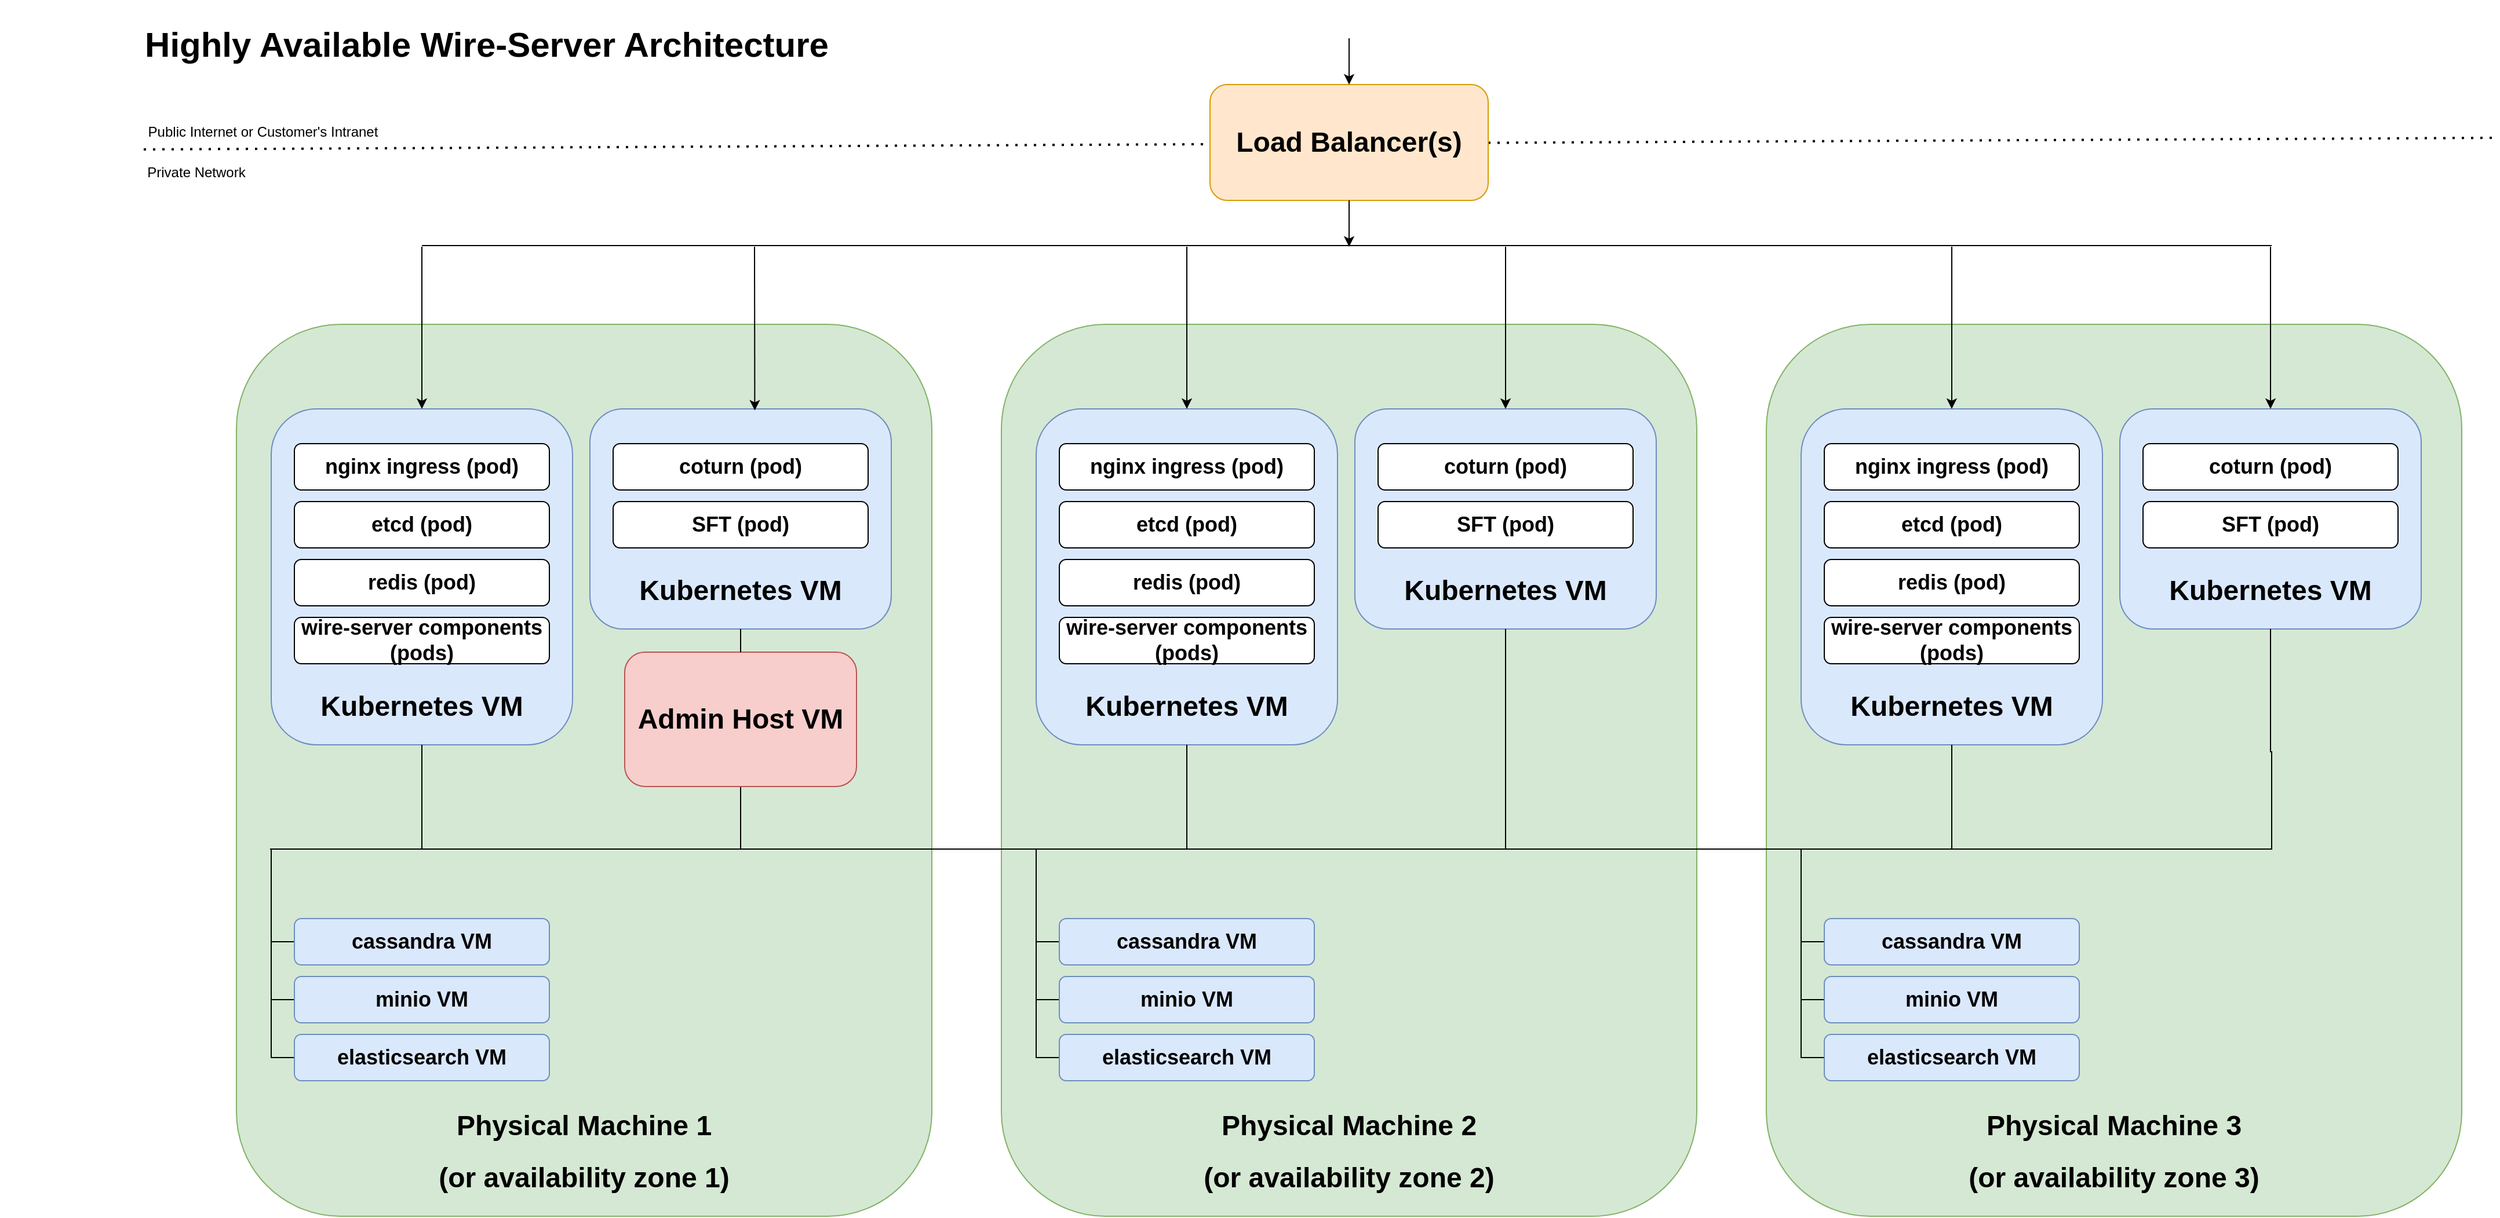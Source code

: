 <mxfile version="24.0.1" type="device">
  <diagram name="Page-1" id="tRQaqPUzPz9IfiCl71Ke">
    <mxGraphModel dx="4330" dy="2539" grid="1" gridSize="10" guides="1" tooltips="1" connect="1" arrows="1" fold="1" page="1" pageScale="1" pageWidth="1169" pageHeight="827" math="0" shadow="0">
      <root>
        <mxCell id="0" />
        <mxCell id="1" parent="0" />
        <mxCell id="zgAkGgTUe7DnOKXB3GbP-2" value="" style="group" vertex="1" connectable="0" parent="1">
          <mxGeometry x="38" y="-124" width="2062" height="65" as="geometry" />
        </mxCell>
        <mxCell id="rg9vI8aa5nrJ0OUrVkBq-83" value="" style="endArrow=none;dashed=1;html=1;dashPattern=1 3;strokeWidth=2;rounded=0;" parent="zgAkGgTUe7DnOKXB3GbP-2" edge="1">
          <mxGeometry width="50" height="50" relative="1" as="geometry">
            <mxPoint x="32" y="30" as="sourcePoint" />
            <mxPoint x="2062" y="20" as="targetPoint" />
          </mxGeometry>
        </mxCell>
        <mxCell id="rg9vI8aa5nrJ0OUrVkBq-84" value="Public Internet or Customer&#39;s Intranet" style="text;html=1;strokeColor=none;fillColor=none;align=center;verticalAlign=middle;whiteSpace=wrap;rounded=0;" parent="zgAkGgTUe7DnOKXB3GbP-2" vertex="1">
          <mxGeometry width="270" height="30" as="geometry" />
        </mxCell>
        <mxCell id="rg9vI8aa5nrJ0OUrVkBq-86" value="Private Network" style="text;html=1;strokeColor=none;fillColor=none;align=center;verticalAlign=middle;whiteSpace=wrap;rounded=0;" parent="zgAkGgTUe7DnOKXB3GbP-2" vertex="1">
          <mxGeometry x="24" y="35" width="107" height="30" as="geometry" />
        </mxCell>
        <mxCell id="rg9vI8aa5nrJ0OUrVkBq-28" value="" style="group" parent="1" vertex="1" connectable="0">
          <mxGeometry x="150" y="57" width="600" height="770" as="geometry" />
        </mxCell>
        <mxCell id="rg9vI8aa5nrJ0OUrVkBq-1" value="&lt;div&gt;&lt;h1&gt;Physical Machine 1&lt;/h1&gt;&lt;/div&gt;&lt;div&gt;&lt;h1&gt;(or availability zone 1)&lt;/h1&gt;&lt;/div&gt;" style="rounded=1;whiteSpace=wrap;html=1;fillColor=#d5e8d4;strokeColor=#82b366;verticalAlign=bottom;" parent="rg9vI8aa5nrJ0OUrVkBq-28" vertex="1">
          <mxGeometry width="600" height="770" as="geometry" />
        </mxCell>
        <mxCell id="rg9vI8aa5nrJ0OUrVkBq-2" value="&lt;h1&gt;Kubernetes VM&lt;/h1&gt;" style="rounded=1;whiteSpace=wrap;html=1;fillColor=#dae8fc;strokeColor=#6c8ebf;verticalAlign=bottom;" parent="rg9vI8aa5nrJ0OUrVkBq-28" vertex="1">
          <mxGeometry x="30" y="73" width="260" height="290" as="geometry" />
        </mxCell>
        <mxCell id="rg9vI8aa5nrJ0OUrVkBq-3" value="&lt;h2&gt;nginx ingress (pod)&lt;/h2&gt;" style="rounded=1;whiteSpace=wrap;html=1;" parent="rg9vI8aa5nrJ0OUrVkBq-28" vertex="1">
          <mxGeometry x="50" y="103" width="220" height="40" as="geometry" />
        </mxCell>
        <mxCell id="rg9vI8aa5nrJ0OUrVkBq-4" value="&lt;h2&gt;etcd (pod)&lt;/h2&gt;" style="rounded=1;whiteSpace=wrap;html=1;" parent="rg9vI8aa5nrJ0OUrVkBq-28" vertex="1">
          <mxGeometry x="50" y="153" width="220" height="40" as="geometry" />
        </mxCell>
        <mxCell id="rg9vI8aa5nrJ0OUrVkBq-5" value="&lt;h2&gt;redis (pod)&lt;/h2&gt;" style="rounded=1;whiteSpace=wrap;html=1;" parent="rg9vI8aa5nrJ0OUrVkBq-28" vertex="1">
          <mxGeometry x="50" y="203" width="220" height="40" as="geometry" />
        </mxCell>
        <mxCell id="rg9vI8aa5nrJ0OUrVkBq-6" value="&lt;h2&gt;wire-server components (pods)&lt;/h2&gt;" style="rounded=1;whiteSpace=wrap;html=1;" parent="rg9vI8aa5nrJ0OUrVkBq-28" vertex="1">
          <mxGeometry x="50" y="253" width="220" height="40" as="geometry" />
        </mxCell>
        <mxCell id="rg9vI8aa5nrJ0OUrVkBq-7" value="&lt;h1&gt;Kubernetes VM&lt;/h1&gt;" style="rounded=1;whiteSpace=wrap;html=1;fillColor=#dae8fc;strokeColor=#6c8ebf;verticalAlign=bottom;" parent="rg9vI8aa5nrJ0OUrVkBq-28" vertex="1">
          <mxGeometry x="305" y="73" width="260" height="190" as="geometry" />
        </mxCell>
        <mxCell id="rg9vI8aa5nrJ0OUrVkBq-8" value="&lt;h2&gt;coturn (pod)&lt;/h2&gt;" style="rounded=1;whiteSpace=wrap;html=1;" parent="rg9vI8aa5nrJ0OUrVkBq-28" vertex="1">
          <mxGeometry x="325" y="103" width="220" height="40" as="geometry" />
        </mxCell>
        <mxCell id="rg9vI8aa5nrJ0OUrVkBq-9" value="&lt;h2&gt;SFT (pod)&lt;/h2&gt;" style="rounded=1;whiteSpace=wrap;html=1;" parent="rg9vI8aa5nrJ0OUrVkBq-28" vertex="1">
          <mxGeometry x="325" y="153" width="220" height="40" as="geometry" />
        </mxCell>
        <mxCell id="rg9vI8aa5nrJ0OUrVkBq-22" style="edgeStyle=orthogonalEdgeStyle;rounded=0;orthogonalLoop=1;jettySize=auto;html=1;endArrow=none;endFill=0;" parent="rg9vI8aa5nrJ0OUrVkBq-28" source="rg9vI8aa5nrJ0OUrVkBq-12" edge="1">
          <mxGeometry relative="1" as="geometry">
            <mxPoint x="30" y="453" as="targetPoint" />
          </mxGeometry>
        </mxCell>
        <mxCell id="rg9vI8aa5nrJ0OUrVkBq-12" value="&lt;h2&gt;cassandra VM&lt;/h2&gt;" style="rounded=1;whiteSpace=wrap;html=1;fillColor=#dae8fc;strokeColor=#6c8ebf;" parent="rg9vI8aa5nrJ0OUrVkBq-28" vertex="1">
          <mxGeometry x="50" y="513" width="220" height="40" as="geometry" />
        </mxCell>
        <mxCell id="rg9vI8aa5nrJ0OUrVkBq-23" style="edgeStyle=orthogonalEdgeStyle;rounded=0;orthogonalLoop=1;jettySize=auto;html=1;endArrow=none;endFill=0;" parent="rg9vI8aa5nrJ0OUrVkBq-28" source="rg9vI8aa5nrJ0OUrVkBq-13" edge="1">
          <mxGeometry relative="1" as="geometry">
            <mxPoint x="30" y="483" as="targetPoint" />
          </mxGeometry>
        </mxCell>
        <mxCell id="rg9vI8aa5nrJ0OUrVkBq-13" value="&lt;h2&gt;minio VM&lt;br&gt;&lt;/h2&gt;" style="rounded=1;whiteSpace=wrap;html=1;fillColor=#dae8fc;strokeColor=#6c8ebf;" parent="rg9vI8aa5nrJ0OUrVkBq-28" vertex="1">
          <mxGeometry x="50" y="563" width="220" height="40" as="geometry" />
        </mxCell>
        <mxCell id="rg9vI8aa5nrJ0OUrVkBq-24" style="edgeStyle=orthogonalEdgeStyle;rounded=0;orthogonalLoop=1;jettySize=auto;html=1;endArrow=none;endFill=0;" parent="rg9vI8aa5nrJ0OUrVkBq-28" source="rg9vI8aa5nrJ0OUrVkBq-14" edge="1">
          <mxGeometry relative="1" as="geometry">
            <mxPoint x="30" y="553" as="targetPoint" />
          </mxGeometry>
        </mxCell>
        <mxCell id="rg9vI8aa5nrJ0OUrVkBq-14" value="&lt;h2&gt;elasticsearch VM&lt;br&gt;&lt;/h2&gt;" style="rounded=1;whiteSpace=wrap;html=1;fillColor=#dae8fc;strokeColor=#6c8ebf;" parent="rg9vI8aa5nrJ0OUrVkBq-28" vertex="1">
          <mxGeometry x="50" y="613" width="220" height="40" as="geometry" />
        </mxCell>
        <mxCell id="rg9vI8aa5nrJ0OUrVkBq-25" style="edgeStyle=orthogonalEdgeStyle;rounded=0;orthogonalLoop=1;jettySize=auto;html=1;endArrow=none;endFill=0;" parent="rg9vI8aa5nrJ0OUrVkBq-28" source="rg9vI8aa5nrJ0OUrVkBq-15" edge="1">
          <mxGeometry relative="1" as="geometry">
            <mxPoint x="435" y="453" as="targetPoint" />
          </mxGeometry>
        </mxCell>
        <mxCell id="rg9vI8aa5nrJ0OUrVkBq-15" value="&lt;h1&gt;Admin Host VM&lt;/h1&gt;" style="rounded=1;whiteSpace=wrap;html=1;fillColor=#f8cecc;strokeColor=#b85450;" parent="rg9vI8aa5nrJ0OUrVkBq-28" vertex="1">
          <mxGeometry x="335" y="283" width="200" height="116" as="geometry" />
        </mxCell>
        <mxCell id="rg9vI8aa5nrJ0OUrVkBq-26" style="edgeStyle=orthogonalEdgeStyle;rounded=0;orthogonalLoop=1;jettySize=auto;html=1;endArrow=none;endFill=0;" parent="rg9vI8aa5nrJ0OUrVkBq-28" source="rg9vI8aa5nrJ0OUrVkBq-7" target="rg9vI8aa5nrJ0OUrVkBq-15" edge="1">
          <mxGeometry relative="1" as="geometry" />
        </mxCell>
        <mxCell id="rg9vI8aa5nrJ0OUrVkBq-21" value="" style="html=1;rounded=0;endArrow=none;endFill=0;" parent="rg9vI8aa5nrJ0OUrVkBq-28" edge="1">
          <mxGeometry width="100" relative="1" as="geometry">
            <mxPoint x="29" y="453" as="sourcePoint" />
            <mxPoint x="440" y="453" as="targetPoint" />
          </mxGeometry>
        </mxCell>
        <mxCell id="rg9vI8aa5nrJ0OUrVkBq-27" value="" style="endArrow=none;html=1;rounded=0;exitX=0.5;exitY=1;exitDx=0;exitDy=0;endFill=0;" parent="rg9vI8aa5nrJ0OUrVkBq-28" source="rg9vI8aa5nrJ0OUrVkBq-2" edge="1">
          <mxGeometry width="50" height="50" relative="1" as="geometry">
            <mxPoint x="-110" y="383" as="sourcePoint" />
            <mxPoint x="160" y="453" as="targetPoint" />
          </mxGeometry>
        </mxCell>
        <mxCell id="rg9vI8aa5nrJ0OUrVkBq-29" value="" style="group" parent="1" vertex="1" connectable="0">
          <mxGeometry x="810" y="57" width="600" height="770" as="geometry" />
        </mxCell>
        <mxCell id="rg9vI8aa5nrJ0OUrVkBq-30" value="&lt;div&gt;&lt;h1&gt;Physical Machine 2&lt;br&gt;&lt;/h1&gt;&lt;/div&gt;&lt;div&gt;&lt;h1&gt;(or availability zone 2)&lt;/h1&gt;&lt;/div&gt;" style="rounded=1;whiteSpace=wrap;html=1;fillColor=#d5e8d4;strokeColor=#82b366;verticalAlign=bottom;" parent="rg9vI8aa5nrJ0OUrVkBq-29" vertex="1">
          <mxGeometry width="600" height="770" as="geometry" />
        </mxCell>
        <mxCell id="rg9vI8aa5nrJ0OUrVkBq-31" value="&lt;h1&gt;Kubernetes VM&lt;/h1&gt;" style="rounded=1;whiteSpace=wrap;html=1;fillColor=#dae8fc;strokeColor=#6c8ebf;verticalAlign=bottom;" parent="rg9vI8aa5nrJ0OUrVkBq-29" vertex="1">
          <mxGeometry x="30" y="73" width="260" height="290" as="geometry" />
        </mxCell>
        <mxCell id="rg9vI8aa5nrJ0OUrVkBq-32" value="&lt;h2&gt;nginx ingress (pod)&lt;/h2&gt;" style="rounded=1;whiteSpace=wrap;html=1;" parent="rg9vI8aa5nrJ0OUrVkBq-29" vertex="1">
          <mxGeometry x="50" y="103" width="220" height="40" as="geometry" />
        </mxCell>
        <mxCell id="rg9vI8aa5nrJ0OUrVkBq-33" value="&lt;h2&gt;etcd (pod)&lt;/h2&gt;" style="rounded=1;whiteSpace=wrap;html=1;" parent="rg9vI8aa5nrJ0OUrVkBq-29" vertex="1">
          <mxGeometry x="50" y="153" width="220" height="40" as="geometry" />
        </mxCell>
        <mxCell id="rg9vI8aa5nrJ0OUrVkBq-34" value="&lt;h2&gt;redis (pod)&lt;/h2&gt;" style="rounded=1;whiteSpace=wrap;html=1;" parent="rg9vI8aa5nrJ0OUrVkBq-29" vertex="1">
          <mxGeometry x="50" y="203" width="220" height="40" as="geometry" />
        </mxCell>
        <mxCell id="rg9vI8aa5nrJ0OUrVkBq-35" value="&lt;h2&gt;wire-server components (pods)&lt;/h2&gt;" style="rounded=1;whiteSpace=wrap;html=1;" parent="rg9vI8aa5nrJ0OUrVkBq-29" vertex="1">
          <mxGeometry x="50" y="253" width="220" height="40" as="geometry" />
        </mxCell>
        <mxCell id="rg9vI8aa5nrJ0OUrVkBq-36" value="&lt;h1&gt;Kubernetes VM&lt;/h1&gt;" style="rounded=1;whiteSpace=wrap;html=1;fillColor=#dae8fc;strokeColor=#6c8ebf;verticalAlign=bottom;" parent="rg9vI8aa5nrJ0OUrVkBq-29" vertex="1">
          <mxGeometry x="305" y="73" width="260" height="190" as="geometry" />
        </mxCell>
        <mxCell id="rg9vI8aa5nrJ0OUrVkBq-37" value="&lt;h2&gt;coturn (pod)&lt;/h2&gt;" style="rounded=1;whiteSpace=wrap;html=1;" parent="rg9vI8aa5nrJ0OUrVkBq-29" vertex="1">
          <mxGeometry x="325" y="103" width="220" height="40" as="geometry" />
        </mxCell>
        <mxCell id="rg9vI8aa5nrJ0OUrVkBq-38" value="&lt;h2&gt;SFT (pod)&lt;/h2&gt;" style="rounded=1;whiteSpace=wrap;html=1;" parent="rg9vI8aa5nrJ0OUrVkBq-29" vertex="1">
          <mxGeometry x="325" y="153" width="220" height="40" as="geometry" />
        </mxCell>
        <mxCell id="rg9vI8aa5nrJ0OUrVkBq-39" style="edgeStyle=orthogonalEdgeStyle;rounded=0;orthogonalLoop=1;jettySize=auto;html=1;endArrow=none;endFill=0;" parent="rg9vI8aa5nrJ0OUrVkBq-29" source="rg9vI8aa5nrJ0OUrVkBq-40" edge="1">
          <mxGeometry relative="1" as="geometry">
            <mxPoint x="30" y="453" as="targetPoint" />
          </mxGeometry>
        </mxCell>
        <mxCell id="rg9vI8aa5nrJ0OUrVkBq-40" value="&lt;h2&gt;cassandra VM&lt;/h2&gt;" style="rounded=1;whiteSpace=wrap;html=1;fillColor=#dae8fc;strokeColor=#6c8ebf;" parent="rg9vI8aa5nrJ0OUrVkBq-29" vertex="1">
          <mxGeometry x="50" y="513" width="220" height="40" as="geometry" />
        </mxCell>
        <mxCell id="rg9vI8aa5nrJ0OUrVkBq-41" style="edgeStyle=orthogonalEdgeStyle;rounded=0;orthogonalLoop=1;jettySize=auto;html=1;endArrow=none;endFill=0;" parent="rg9vI8aa5nrJ0OUrVkBq-29" source="rg9vI8aa5nrJ0OUrVkBq-42" edge="1">
          <mxGeometry relative="1" as="geometry">
            <mxPoint x="30" y="483" as="targetPoint" />
          </mxGeometry>
        </mxCell>
        <mxCell id="rg9vI8aa5nrJ0OUrVkBq-42" value="&lt;h2&gt;minio VM&lt;br&gt;&lt;/h2&gt;" style="rounded=1;whiteSpace=wrap;html=1;fillColor=#dae8fc;strokeColor=#6c8ebf;" parent="rg9vI8aa5nrJ0OUrVkBq-29" vertex="1">
          <mxGeometry x="50" y="563" width="220" height="40" as="geometry" />
        </mxCell>
        <mxCell id="rg9vI8aa5nrJ0OUrVkBq-43" style="edgeStyle=orthogonalEdgeStyle;rounded=0;orthogonalLoop=1;jettySize=auto;html=1;endArrow=none;endFill=0;" parent="rg9vI8aa5nrJ0OUrVkBq-29" source="rg9vI8aa5nrJ0OUrVkBq-44" edge="1">
          <mxGeometry relative="1" as="geometry">
            <mxPoint x="30" y="553" as="targetPoint" />
          </mxGeometry>
        </mxCell>
        <mxCell id="rg9vI8aa5nrJ0OUrVkBq-44" value="&lt;h2&gt;elasticsearch VM&lt;br&gt;&lt;/h2&gt;" style="rounded=1;whiteSpace=wrap;html=1;fillColor=#dae8fc;strokeColor=#6c8ebf;" parent="rg9vI8aa5nrJ0OUrVkBq-29" vertex="1">
          <mxGeometry x="50" y="613" width="220" height="40" as="geometry" />
        </mxCell>
        <mxCell id="rg9vI8aa5nrJ0OUrVkBq-47" style="edgeStyle=orthogonalEdgeStyle;rounded=0;orthogonalLoop=1;jettySize=auto;html=1;endArrow=none;endFill=0;" parent="rg9vI8aa5nrJ0OUrVkBq-29" source="rg9vI8aa5nrJ0OUrVkBq-36" edge="1">
          <mxGeometry relative="1" as="geometry">
            <mxPoint x="435" y="453" as="targetPoint" />
          </mxGeometry>
        </mxCell>
        <mxCell id="rg9vI8aa5nrJ0OUrVkBq-48" value="" style="html=1;rounded=0;endArrow=none;endFill=0;" parent="rg9vI8aa5nrJ0OUrVkBq-29" edge="1">
          <mxGeometry width="100" relative="1" as="geometry">
            <mxPoint x="29" y="453" as="sourcePoint" />
            <mxPoint x="440" y="453" as="targetPoint" />
          </mxGeometry>
        </mxCell>
        <mxCell id="rg9vI8aa5nrJ0OUrVkBq-49" value="" style="endArrow=none;html=1;rounded=0;exitX=0.5;exitY=1;exitDx=0;exitDy=0;endFill=0;" parent="rg9vI8aa5nrJ0OUrVkBq-29" source="rg9vI8aa5nrJ0OUrVkBq-31" edge="1">
          <mxGeometry width="50" height="50" relative="1" as="geometry">
            <mxPoint x="-110" y="383" as="sourcePoint" />
            <mxPoint x="160" y="453" as="targetPoint" />
          </mxGeometry>
        </mxCell>
        <mxCell id="rg9vI8aa5nrJ0OUrVkBq-50" value="" style="group" parent="1" vertex="1" connectable="0">
          <mxGeometry x="1470" y="57" width="600" height="770" as="geometry" />
        </mxCell>
        <mxCell id="rg9vI8aa5nrJ0OUrVkBq-51" value="&lt;div&gt;&lt;h1&gt;Physical Machine 3&lt;br&gt;&lt;/h1&gt;&lt;/div&gt;&lt;div&gt;&lt;h1&gt;(or availability zone 3)&lt;/h1&gt;&lt;/div&gt;" style="rounded=1;whiteSpace=wrap;html=1;fillColor=#d5e8d4;strokeColor=#82b366;verticalAlign=bottom;" parent="rg9vI8aa5nrJ0OUrVkBq-50" vertex="1">
          <mxGeometry width="600" height="770" as="geometry" />
        </mxCell>
        <mxCell id="rg9vI8aa5nrJ0OUrVkBq-52" value="&lt;h1&gt;Kubernetes VM&lt;/h1&gt;" style="rounded=1;whiteSpace=wrap;html=1;fillColor=#dae8fc;strokeColor=#6c8ebf;verticalAlign=bottom;" parent="rg9vI8aa5nrJ0OUrVkBq-50" vertex="1">
          <mxGeometry x="30" y="73" width="260" height="290" as="geometry" />
        </mxCell>
        <mxCell id="rg9vI8aa5nrJ0OUrVkBq-53" value="&lt;h2&gt;nginx ingress (pod)&lt;/h2&gt;" style="rounded=1;whiteSpace=wrap;html=1;" parent="rg9vI8aa5nrJ0OUrVkBq-50" vertex="1">
          <mxGeometry x="50" y="103" width="220" height="40" as="geometry" />
        </mxCell>
        <mxCell id="rg9vI8aa5nrJ0OUrVkBq-54" value="&lt;h2&gt;etcd (pod)&lt;/h2&gt;" style="rounded=1;whiteSpace=wrap;html=1;" parent="rg9vI8aa5nrJ0OUrVkBq-50" vertex="1">
          <mxGeometry x="50" y="153" width="220" height="40" as="geometry" />
        </mxCell>
        <mxCell id="rg9vI8aa5nrJ0OUrVkBq-55" value="&lt;h2&gt;redis (pod)&lt;/h2&gt;" style="rounded=1;whiteSpace=wrap;html=1;" parent="rg9vI8aa5nrJ0OUrVkBq-50" vertex="1">
          <mxGeometry x="50" y="203" width="220" height="40" as="geometry" />
        </mxCell>
        <mxCell id="rg9vI8aa5nrJ0OUrVkBq-56" value="&lt;h2&gt;wire-server components (pods)&lt;/h2&gt;" style="rounded=1;whiteSpace=wrap;html=1;" parent="rg9vI8aa5nrJ0OUrVkBq-50" vertex="1">
          <mxGeometry x="50" y="253" width="220" height="40" as="geometry" />
        </mxCell>
        <mxCell id="rg9vI8aa5nrJ0OUrVkBq-57" value="&lt;h1&gt;Kubernetes VM&lt;/h1&gt;" style="rounded=1;whiteSpace=wrap;html=1;fillColor=#dae8fc;strokeColor=#6c8ebf;verticalAlign=bottom;" parent="rg9vI8aa5nrJ0OUrVkBq-50" vertex="1">
          <mxGeometry x="305" y="73" width="260" height="190" as="geometry" />
        </mxCell>
        <mxCell id="rg9vI8aa5nrJ0OUrVkBq-58" value="&lt;h2&gt;coturn (pod)&lt;/h2&gt;" style="rounded=1;whiteSpace=wrap;html=1;" parent="rg9vI8aa5nrJ0OUrVkBq-50" vertex="1">
          <mxGeometry x="325" y="103" width="220" height="40" as="geometry" />
        </mxCell>
        <mxCell id="rg9vI8aa5nrJ0OUrVkBq-59" value="&lt;h2&gt;SFT (pod)&lt;/h2&gt;" style="rounded=1;whiteSpace=wrap;html=1;" parent="rg9vI8aa5nrJ0OUrVkBq-50" vertex="1">
          <mxGeometry x="325" y="153" width="220" height="40" as="geometry" />
        </mxCell>
        <mxCell id="rg9vI8aa5nrJ0OUrVkBq-60" style="edgeStyle=orthogonalEdgeStyle;rounded=0;orthogonalLoop=1;jettySize=auto;html=1;endArrow=none;endFill=0;" parent="rg9vI8aa5nrJ0OUrVkBq-50" source="rg9vI8aa5nrJ0OUrVkBq-61" edge="1">
          <mxGeometry relative="1" as="geometry">
            <mxPoint x="30" y="453" as="targetPoint" />
          </mxGeometry>
        </mxCell>
        <mxCell id="rg9vI8aa5nrJ0OUrVkBq-61" value="&lt;h2&gt;cassandra VM&lt;/h2&gt;" style="rounded=1;whiteSpace=wrap;html=1;fillColor=#dae8fc;strokeColor=#6c8ebf;" parent="rg9vI8aa5nrJ0OUrVkBq-50" vertex="1">
          <mxGeometry x="50" y="513" width="220" height="40" as="geometry" />
        </mxCell>
        <mxCell id="rg9vI8aa5nrJ0OUrVkBq-62" style="edgeStyle=orthogonalEdgeStyle;rounded=0;orthogonalLoop=1;jettySize=auto;html=1;endArrow=none;endFill=0;" parent="rg9vI8aa5nrJ0OUrVkBq-50" source="rg9vI8aa5nrJ0OUrVkBq-63" edge="1">
          <mxGeometry relative="1" as="geometry">
            <mxPoint x="30" y="483" as="targetPoint" />
          </mxGeometry>
        </mxCell>
        <mxCell id="rg9vI8aa5nrJ0OUrVkBq-63" value="&lt;h2&gt;minio VM&lt;br&gt;&lt;/h2&gt;" style="rounded=1;whiteSpace=wrap;html=1;fillColor=#dae8fc;strokeColor=#6c8ebf;" parent="rg9vI8aa5nrJ0OUrVkBq-50" vertex="1">
          <mxGeometry x="50" y="563" width="220" height="40" as="geometry" />
        </mxCell>
        <mxCell id="rg9vI8aa5nrJ0OUrVkBq-64" style="edgeStyle=orthogonalEdgeStyle;rounded=0;orthogonalLoop=1;jettySize=auto;html=1;endArrow=none;endFill=0;" parent="rg9vI8aa5nrJ0OUrVkBq-50" source="rg9vI8aa5nrJ0OUrVkBq-65" edge="1">
          <mxGeometry relative="1" as="geometry">
            <mxPoint x="30" y="553" as="targetPoint" />
          </mxGeometry>
        </mxCell>
        <mxCell id="rg9vI8aa5nrJ0OUrVkBq-65" value="&lt;h2&gt;elasticsearch VM&lt;br&gt;&lt;/h2&gt;" style="rounded=1;whiteSpace=wrap;html=1;fillColor=#dae8fc;strokeColor=#6c8ebf;" parent="rg9vI8aa5nrJ0OUrVkBq-50" vertex="1">
          <mxGeometry x="50" y="613" width="220" height="40" as="geometry" />
        </mxCell>
        <mxCell id="rg9vI8aa5nrJ0OUrVkBq-66" style="edgeStyle=orthogonalEdgeStyle;rounded=0;orthogonalLoop=1;jettySize=auto;html=1;endArrow=none;endFill=0;" parent="rg9vI8aa5nrJ0OUrVkBq-50" edge="1">
          <mxGeometry relative="1" as="geometry">
            <mxPoint x="435" y="453" as="targetPoint" />
            <mxPoint x="435" y="283" as="sourcePoint" />
            <Array as="points">
              <mxPoint x="435" y="283" />
              <mxPoint x="435" y="369" />
              <mxPoint x="436" y="369" />
              <mxPoint x="436" y="453" />
            </Array>
          </mxGeometry>
        </mxCell>
        <mxCell id="rg9vI8aa5nrJ0OUrVkBq-68" style="edgeStyle=orthogonalEdgeStyle;rounded=0;orthogonalLoop=1;jettySize=auto;html=1;endArrow=none;endFill=0;" parent="rg9vI8aa5nrJ0OUrVkBq-50" source="rg9vI8aa5nrJ0OUrVkBq-57" edge="1">
          <mxGeometry relative="1" as="geometry">
            <mxPoint x="435" y="283" as="targetPoint" />
          </mxGeometry>
        </mxCell>
        <mxCell id="rg9vI8aa5nrJ0OUrVkBq-69" value="" style="html=1;rounded=0;endArrow=none;endFill=0;" parent="rg9vI8aa5nrJ0OUrVkBq-50" edge="1">
          <mxGeometry width="100" relative="1" as="geometry">
            <mxPoint x="25" y="453" as="sourcePoint" />
            <mxPoint x="436" y="453" as="targetPoint" />
          </mxGeometry>
        </mxCell>
        <mxCell id="rg9vI8aa5nrJ0OUrVkBq-70" value="" style="endArrow=none;html=1;rounded=0;exitX=0.5;exitY=1;exitDx=0;exitDy=0;endFill=0;" parent="rg9vI8aa5nrJ0OUrVkBq-50" source="rg9vI8aa5nrJ0OUrVkBq-52" edge="1">
          <mxGeometry width="50" height="50" relative="1" as="geometry">
            <mxPoint x="-110" y="383" as="sourcePoint" />
            <mxPoint x="160" y="453" as="targetPoint" />
          </mxGeometry>
        </mxCell>
        <mxCell id="rg9vI8aa5nrJ0OUrVkBq-71" value="" style="endArrow=none;html=1;rounded=0;endFill=0;" parent="1" edge="1">
          <mxGeometry width="50" height="50" relative="1" as="geometry">
            <mxPoint x="590" y="510" as="sourcePoint" />
            <mxPoint x="840" y="510" as="targetPoint" />
          </mxGeometry>
        </mxCell>
        <mxCell id="rg9vI8aa5nrJ0OUrVkBq-72" value="" style="endArrow=none;html=1;rounded=0;endFill=0;" parent="1" edge="1">
          <mxGeometry width="50" height="50" relative="1" as="geometry">
            <mxPoint x="1250" y="510" as="sourcePoint" />
            <mxPoint x="1510" y="510" as="targetPoint" />
          </mxGeometry>
        </mxCell>
        <mxCell id="rg9vI8aa5nrJ0OUrVkBq-73" value="" style="html=1;rounded=0;endArrow=none;endFill=0;" parent="1" edge="1">
          <mxGeometry width="100" relative="1" as="geometry">
            <mxPoint x="310" y="-11" as="sourcePoint" />
            <mxPoint x="1906" y="-11" as="targetPoint" />
          </mxGeometry>
        </mxCell>
        <mxCell id="rg9vI8aa5nrJ0OUrVkBq-74" value="" style="endArrow=classic;html=1;rounded=0;entryX=0.5;entryY=0;entryDx=0;entryDy=0;endFill=1;" parent="1" target="rg9vI8aa5nrJ0OUrVkBq-2" edge="1">
          <mxGeometry width="50" height="50" relative="1" as="geometry">
            <mxPoint x="310" y="-10" as="sourcePoint" />
            <mxPoint x="350" y="20" as="targetPoint" />
          </mxGeometry>
        </mxCell>
        <mxCell id="rg9vI8aa5nrJ0OUrVkBq-75" value="" style="endArrow=classic;html=1;rounded=0;entryX=0.547;entryY=0.007;entryDx=0;entryDy=0;entryPerimeter=0;" parent="1" target="rg9vI8aa5nrJ0OUrVkBq-7" edge="1">
          <mxGeometry width="50" height="50" relative="1" as="geometry">
            <mxPoint x="597" y="-10" as="sourcePoint" />
            <mxPoint x="520" as="targetPoint" />
          </mxGeometry>
        </mxCell>
        <mxCell id="rg9vI8aa5nrJ0OUrVkBq-76" value="" style="endArrow=classic;html=1;rounded=0;entryX=0.5;entryY=0;entryDx=0;entryDy=0;" parent="1" target="rg9vI8aa5nrJ0OUrVkBq-31" edge="1">
          <mxGeometry width="50" height="50" relative="1" as="geometry">
            <mxPoint x="970" y="-10" as="sourcePoint" />
            <mxPoint x="980" as="targetPoint" />
          </mxGeometry>
        </mxCell>
        <mxCell id="rg9vI8aa5nrJ0OUrVkBq-77" value="" style="endArrow=classic;html=1;rounded=0;entryX=0.5;entryY=0;entryDx=0;entryDy=0;" parent="1" target="rg9vI8aa5nrJ0OUrVkBq-36" edge="1">
          <mxGeometry width="50" height="50" relative="1" as="geometry">
            <mxPoint x="1245" y="-10" as="sourcePoint" />
            <mxPoint x="1290" as="targetPoint" />
          </mxGeometry>
        </mxCell>
        <mxCell id="rg9vI8aa5nrJ0OUrVkBq-78" value="" style="endArrow=classic;html=1;rounded=0;entryX=0.5;entryY=0;entryDx=0;entryDy=0;" parent="1" target="rg9vI8aa5nrJ0OUrVkBq-52" edge="1">
          <mxGeometry width="50" height="50" relative="1" as="geometry">
            <mxPoint x="1630" y="-10" as="sourcePoint" />
            <mxPoint x="1570" as="targetPoint" />
          </mxGeometry>
        </mxCell>
        <mxCell id="rg9vI8aa5nrJ0OUrVkBq-79" value="" style="endArrow=classic;html=1;rounded=0;entryX=0.5;entryY=0;entryDx=0;entryDy=0;" parent="1" target="rg9vI8aa5nrJ0OUrVkBq-57" edge="1">
          <mxGeometry width="50" height="50" relative="1" as="geometry">
            <mxPoint x="1905" y="-10" as="sourcePoint" />
            <mxPoint x="1530" y="20" as="targetPoint" />
          </mxGeometry>
        </mxCell>
        <mxCell id="rg9vI8aa5nrJ0OUrVkBq-80" value="&lt;h1&gt;Load Balancer(s)&lt;/h1&gt;" style="rounded=1;whiteSpace=wrap;html=1;fillColor=#ffe6cc;strokeColor=#d79b00;" parent="1" vertex="1">
          <mxGeometry x="990" y="-150" width="240" height="100" as="geometry" />
        </mxCell>
        <mxCell id="rg9vI8aa5nrJ0OUrVkBq-81" value="" style="endArrow=classic;html=1;rounded=0;exitX=0.5;exitY=1;exitDx=0;exitDy=0;" parent="1" source="rg9vI8aa5nrJ0OUrVkBq-80" edge="1">
          <mxGeometry width="50" height="50" relative="1" as="geometry">
            <mxPoint x="1240" y="-30" as="sourcePoint" />
            <mxPoint x="1110" y="-10" as="targetPoint" />
          </mxGeometry>
        </mxCell>
        <mxCell id="rg9vI8aa5nrJ0OUrVkBq-82" value="" style="endArrow=classic;html=1;rounded=0;exitX=0.5;exitY=1;exitDx=0;exitDy=0;" parent="1" edge="1">
          <mxGeometry width="50" height="50" relative="1" as="geometry">
            <mxPoint x="1110" y="-190" as="sourcePoint" />
            <mxPoint x="1110" y="-150" as="targetPoint" />
          </mxGeometry>
        </mxCell>
        <mxCell id="ZfU5N2ium85hmpuSdHhh-1" value="&lt;h1 style=&quot;font-size: 30px;&quot;&gt;&lt;font style=&quot;font-size: 30px;&quot;&gt;Highly Available Wire-Server Architecture&lt;/font&gt;&lt;/h1&gt;" style="text;html=1;strokeColor=none;fillColor=none;align=center;verticalAlign=middle;whiteSpace=wrap;rounded=0;" parent="1" vertex="1">
          <mxGeometry x="-54" y="-200" width="840" height="30" as="geometry" />
        </mxCell>
      </root>
    </mxGraphModel>
  </diagram>
</mxfile>
